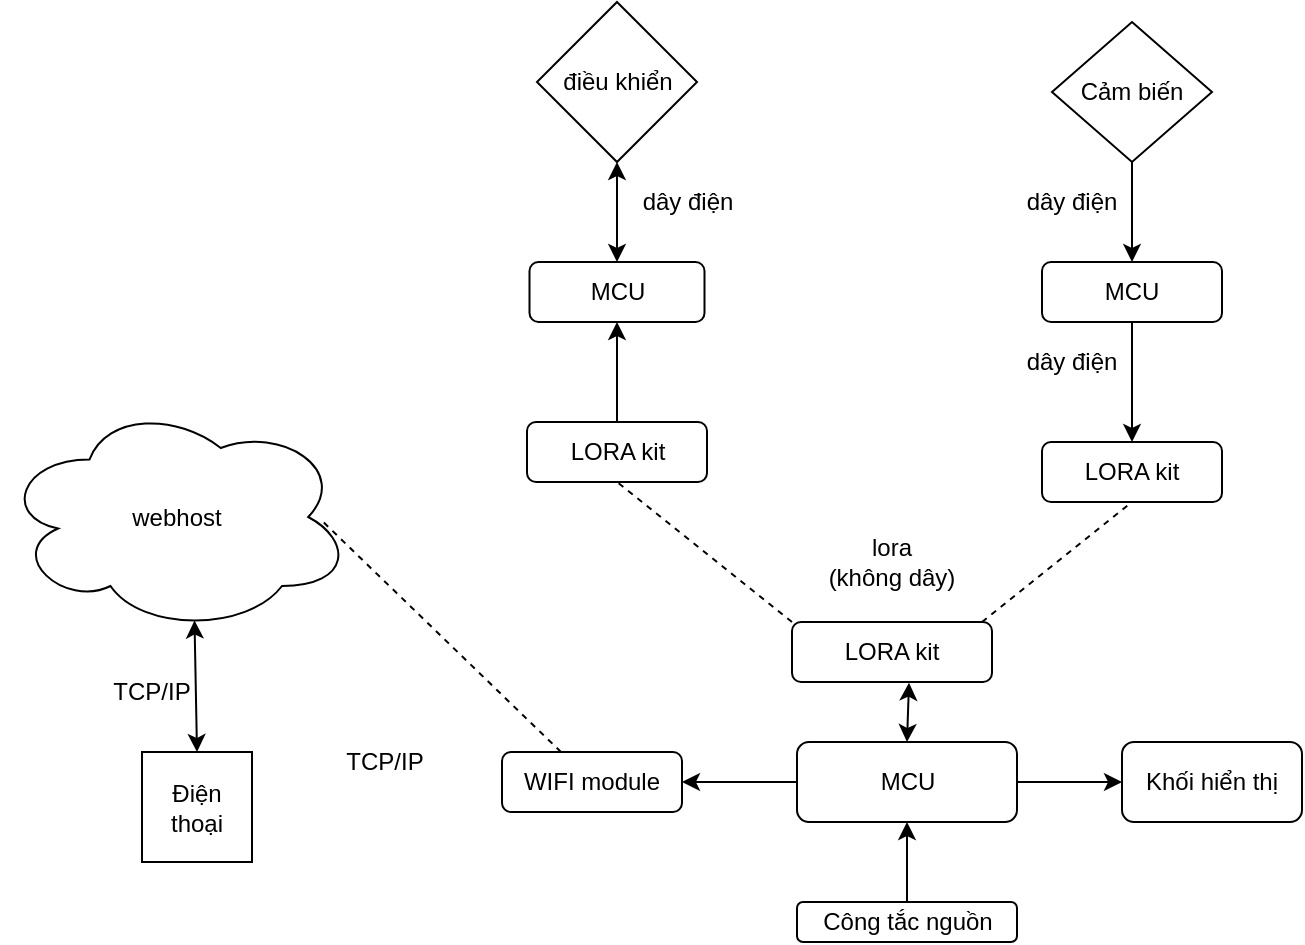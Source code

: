 <mxfile version="13.9.5" type="device"><diagram id="OqZOnQDtJl5TPo9yRhFT" name="Page-1"><mxGraphModel dx="1117" dy="743" grid="1" gridSize="10" guides="1" tooltips="1" connect="1" arrows="1" fold="1" page="1" pageScale="1" pageWidth="850" pageHeight="1100" math="0" shadow="0"><root><mxCell id="0"/><mxCell id="1" parent="0"/><mxCell id="mpe6-L-SE3_v_xQMhgnP-40" value="" style="edgeStyle=orthogonalEdgeStyle;rounded=0;orthogonalLoop=1;jettySize=auto;html=1;" parent="1" source="MWdl75twAsUQmqoQk-ZW-1" target="mpe6-L-SE3_v_xQMhgnP-33" edge="1"><mxGeometry relative="1" as="geometry"/></mxCell><mxCell id="czYjrw8OXmYUlSED43es-2" value="" style="edgeStyle=orthogonalEdgeStyle;rounded=0;orthogonalLoop=1;jettySize=auto;html=1;" edge="1" parent="1" source="MWdl75twAsUQmqoQk-ZW-1" target="czYjrw8OXmYUlSED43es-1"><mxGeometry relative="1" as="geometry"/></mxCell><mxCell id="MWdl75twAsUQmqoQk-ZW-1" value="MCU" style="rounded=1;whiteSpace=wrap;html=1;" parent="1" vertex="1"><mxGeometry x="457.5" y="400" width="110" height="40" as="geometry"/></mxCell><mxCell id="MWdl75twAsUQmqoQk-ZW-2" value="MCU" style="rounded=1;whiteSpace=wrap;html=1;" parent="1" vertex="1"><mxGeometry x="323.75" y="160" width="87.5" height="30" as="geometry"/></mxCell><mxCell id="MWdl75twAsUQmqoQk-ZW-4" value="LORA kit" style="rounded=1;whiteSpace=wrap;html=1;" parent="1" vertex="1"><mxGeometry x="580" y="250" width="90" height="30" as="geometry"/></mxCell><mxCell id="MWdl75twAsUQmqoQk-ZW-7" value="lora&lt;br&gt;(không dây)" style="text;html=1;strokeColor=none;fillColor=none;align=center;verticalAlign=middle;whiteSpace=wrap;rounded=0;" parent="1" vertex="1"><mxGeometry x="460" y="300" width="90" height="20" as="geometry"/></mxCell><mxCell id="mpe6-L-SE3_v_xQMhgnP-6" value="" style="edgeStyle=orthogonalEdgeStyle;rounded=0;orthogonalLoop=1;jettySize=auto;html=1;" parent="1" source="MWdl75twAsUQmqoQk-ZW-9" target="mpe6-L-SE3_v_xQMhgnP-1" edge="1"><mxGeometry relative="1" as="geometry"/></mxCell><mxCell id="MWdl75twAsUQmqoQk-ZW-9" value="Cảm biến" style="rhombus;whiteSpace=wrap;html=1;" parent="1" vertex="1"><mxGeometry x="585" y="40" width="80" height="70" as="geometry"/></mxCell><mxCell id="MWdl75twAsUQmqoQk-ZW-11" value="dây điện" style="text;html=1;strokeColor=none;fillColor=none;align=center;verticalAlign=middle;whiteSpace=wrap;rounded=0;" parent="1" vertex="1"><mxGeometry x="540" y="120" width="110" height="20" as="geometry"/></mxCell><mxCell id="MWdl75twAsUQmqoQk-ZW-18" value="điều khiển" style="rhombus;whiteSpace=wrap;html=1;" parent="1" vertex="1"><mxGeometry x="327.5" y="30" width="80" height="80" as="geometry"/></mxCell><mxCell id="MWdl75twAsUQmqoQk-ZW-19" value="dây điện" style="text;html=1;strokeColor=none;fillColor=none;align=center;verticalAlign=middle;whiteSpace=wrap;rounded=0;" parent="1" vertex="1"><mxGeometry x="347.5" y="120" width="110" height="20" as="geometry"/></mxCell><mxCell id="MWdl75twAsUQmqoQk-ZW-23" value="webhost" style="ellipse;shape=cloud;whiteSpace=wrap;html=1;" parent="1" vertex="1"><mxGeometry x="60" y="230" width="175" height="115" as="geometry"/></mxCell><mxCell id="MWdl75twAsUQmqoQk-ZW-24" value="TCP/IP" style="text;html=1;strokeColor=none;fillColor=none;align=center;verticalAlign=middle;whiteSpace=wrap;rounded=0;" parent="1" vertex="1"><mxGeometry x="215" y="390" width="72.5" height="40" as="geometry"/></mxCell><mxCell id="MWdl75twAsUQmqoQk-ZW-25" value="Điện thoại" style="whiteSpace=wrap;html=1;aspect=fixed;" parent="1" vertex="1"><mxGeometry x="130" y="405" width="55" height="55" as="geometry"/></mxCell><mxCell id="MWdl75twAsUQmqoQk-ZW-30" value="TCP/IP" style="text;html=1;strokeColor=none;fillColor=none;align=center;verticalAlign=middle;whiteSpace=wrap;rounded=0;" parent="1" vertex="1"><mxGeometry x="120" y="370" width="30" height="10" as="geometry"/></mxCell><mxCell id="mpe6-L-SE3_v_xQMhgnP-8" value="" style="edgeStyle=orthogonalEdgeStyle;rounded=0;orthogonalLoop=1;jettySize=auto;html=1;" parent="1" source="mpe6-L-SE3_v_xQMhgnP-1" target="MWdl75twAsUQmqoQk-ZW-4" edge="1"><mxGeometry relative="1" as="geometry"/></mxCell><mxCell id="mpe6-L-SE3_v_xQMhgnP-1" value="MCU" style="rounded=1;whiteSpace=wrap;html=1;" parent="1" vertex="1"><mxGeometry x="580" y="160" width="90" height="30" as="geometry"/></mxCell><mxCell id="mpe6-L-SE3_v_xQMhgnP-7" value="" style="endArrow=classic;startArrow=classic;html=1;exitX=0.5;exitY=0;exitDx=0;exitDy=0;entryX=0.5;entryY=1;entryDx=0;entryDy=0;" parent="1" source="MWdl75twAsUQmqoQk-ZW-2" target="MWdl75twAsUQmqoQk-ZW-18" edge="1"><mxGeometry width="50" height="50" relative="1" as="geometry"><mxPoint x="487.5" y="200" as="sourcePoint"/><mxPoint x="537.5" y="150" as="targetPoint"/></mxGeometry></mxCell><mxCell id="mpe6-L-SE3_v_xQMhgnP-9" value="dây điện" style="text;html=1;strokeColor=none;fillColor=none;align=center;verticalAlign=middle;whiteSpace=wrap;rounded=0;" parent="1" vertex="1"><mxGeometry x="540" y="200" width="110" height="20" as="geometry"/></mxCell><mxCell id="mpe6-L-SE3_v_xQMhgnP-10" value="LORA kit" style="rounded=1;whiteSpace=wrap;html=1;" parent="1" vertex="1"><mxGeometry x="455" y="340" width="100" height="30" as="geometry"/></mxCell><mxCell id="mpe6-L-SE3_v_xQMhgnP-12" value="" style="endArrow=classic;startArrow=classic;html=1;entryX=0.585;entryY=1.011;entryDx=0;entryDy=0;entryPerimeter=0;exitX=0.5;exitY=0;exitDx=0;exitDy=0;" parent="1" source="MWdl75twAsUQmqoQk-ZW-1" target="mpe6-L-SE3_v_xQMhgnP-10" edge="1"><mxGeometry width="50" height="50" relative="1" as="geometry"><mxPoint x="513" y="390" as="sourcePoint"/><mxPoint x="540" y="360" as="targetPoint"/></mxGeometry></mxCell><mxCell id="mpe6-L-SE3_v_xQMhgnP-23" value="" style="edgeStyle=orthogonalEdgeStyle;rounded=0;orthogonalLoop=1;jettySize=auto;html=1;entryX=0.5;entryY=1;entryDx=0;entryDy=0;" parent="1" source="mpe6-L-SE3_v_xQMhgnP-17" target="MWdl75twAsUQmqoQk-ZW-2" edge="1"><mxGeometry relative="1" as="geometry"><mxPoint x="380" y="200" as="targetPoint"/></mxGeometry></mxCell><mxCell id="mpe6-L-SE3_v_xQMhgnP-17" value="LORA kit" style="rounded=1;whiteSpace=wrap;html=1;" parent="1" vertex="1"><mxGeometry x="322.5" y="240" width="90" height="30" as="geometry"/></mxCell><mxCell id="mpe6-L-SE3_v_xQMhgnP-21" value="" style="endArrow=none;dashed=1;html=1;entryX=0.5;entryY=1;entryDx=0;entryDy=0;" parent="1" target="MWdl75twAsUQmqoQk-ZW-4" edge="1"><mxGeometry width="50" height="50" relative="1" as="geometry"><mxPoint x="550" y="340" as="sourcePoint"/><mxPoint x="540" y="360" as="targetPoint"/></mxGeometry></mxCell><mxCell id="mpe6-L-SE3_v_xQMhgnP-22" value="" style="endArrow=none;dashed=1;html=1;entryX=0.5;entryY=1;entryDx=0;entryDy=0;exitX=0;exitY=0;exitDx=0;exitDy=0;" parent="1" source="mpe6-L-SE3_v_xQMhgnP-10" target="mpe6-L-SE3_v_xQMhgnP-17" edge="1"><mxGeometry width="50" height="50" relative="1" as="geometry"><mxPoint x="490" y="410" as="sourcePoint"/><mxPoint x="540" y="360" as="targetPoint"/></mxGeometry></mxCell><mxCell id="mpe6-L-SE3_v_xQMhgnP-30" value="" style="endArrow=classic;startArrow=classic;html=1;entryX=0.55;entryY=0.95;entryDx=0;entryDy=0;entryPerimeter=0;exitX=0.5;exitY=0;exitDx=0;exitDy=0;" parent="1" source="MWdl75twAsUQmqoQk-ZW-25" target="MWdl75twAsUQmqoQk-ZW-23" edge="1"><mxGeometry width="50" height="50" relative="1" as="geometry"><mxPoint x="130" y="565" as="sourcePoint"/><mxPoint x="180" y="515" as="targetPoint"/><Array as="points"/></mxGeometry></mxCell><mxCell id="mpe6-L-SE3_v_xQMhgnP-33" value="Khối hiển thị" style="rounded=1;whiteSpace=wrap;html=1;" parent="1" vertex="1"><mxGeometry x="620" y="400" width="90" height="40" as="geometry"/></mxCell><mxCell id="mpe6-L-SE3_v_xQMhgnP-37" value="" style="edgeStyle=orthogonalEdgeStyle;rounded=0;orthogonalLoop=1;jettySize=auto;html=1;" parent="1" source="mpe6-L-SE3_v_xQMhgnP-34" target="MWdl75twAsUQmqoQk-ZW-1" edge="1"><mxGeometry relative="1" as="geometry"/></mxCell><mxCell id="mpe6-L-SE3_v_xQMhgnP-34" value="Công tắc nguồn" style="rounded=1;whiteSpace=wrap;html=1;" parent="1" vertex="1"><mxGeometry x="457.5" y="480" width="110" height="20" as="geometry"/></mxCell><mxCell id="czYjrw8OXmYUlSED43es-1" value="WIFI module" style="rounded=1;whiteSpace=wrap;html=1;" vertex="1" parent="1"><mxGeometry x="310" y="405" width="90" height="30" as="geometry"/></mxCell><mxCell id="czYjrw8OXmYUlSED43es-4" value="" style="endArrow=none;dashed=1;html=1;entryX=0.914;entryY=0.516;entryDx=0;entryDy=0;entryPerimeter=0;" edge="1" parent="1" source="czYjrw8OXmYUlSED43es-1" target="MWdl75twAsUQmqoQk-ZW-23"><mxGeometry width="50" height="50" relative="1" as="geometry"><mxPoint x="465" y="350" as="sourcePoint"/><mxPoint x="377.5" y="280" as="targetPoint"/></mxGeometry></mxCell></root></mxGraphModel></diagram></mxfile>